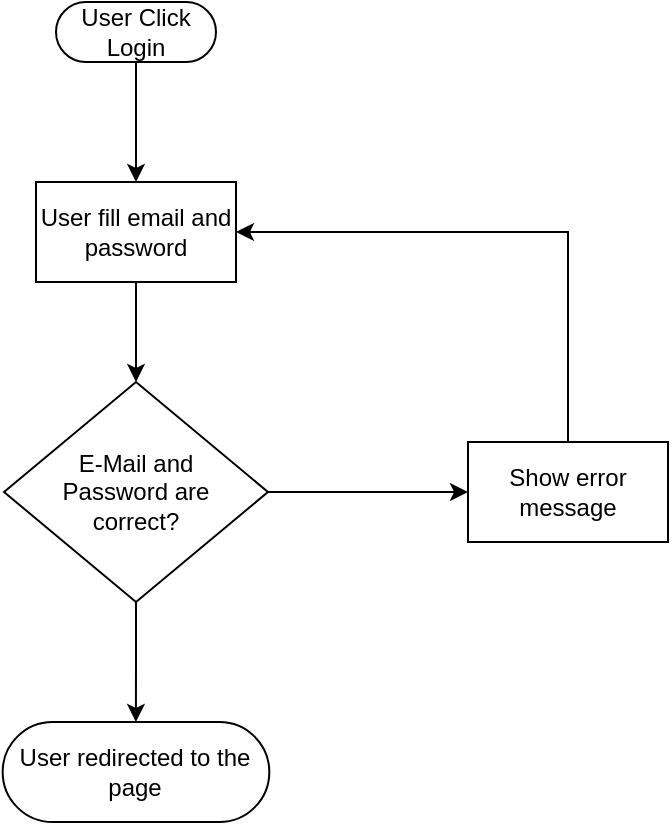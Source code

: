 <mxfile version="28.0.7">
  <diagram name="Página-1" id="TMDoCD8hCcpHIJEySzZF">
    <mxGraphModel dx="872" dy="487" grid="1" gridSize="10" guides="1" tooltips="1" connect="1" arrows="1" fold="1" page="1" pageScale="1" pageWidth="827" pageHeight="1169" math="0" shadow="0">
      <root>
        <mxCell id="0" />
        <mxCell id="1" parent="0" />
        <mxCell id="A9B5jGg0RTKYAUVAofu6-12" style="edgeStyle=orthogonalEdgeStyle;rounded=0;orthogonalLoop=1;jettySize=auto;html=1;" edge="1" parent="1" source="A9B5jGg0RTKYAUVAofu6-1" target="A9B5jGg0RTKYAUVAofu6-4">
          <mxGeometry relative="1" as="geometry" />
        </mxCell>
        <mxCell id="A9B5jGg0RTKYAUVAofu6-1" value="User Click Login" style="html=1;dashed=0;whiteSpace=wrap;shape=mxgraph.dfd.start" vertex="1" parent="1">
          <mxGeometry x="374" y="50" width="80" height="30" as="geometry" />
        </mxCell>
        <mxCell id="A9B5jGg0RTKYAUVAofu6-3" value="User redirected to the page" style="html=1;dashed=0;whiteSpace=wrap;shape=mxgraph.dfd.start" vertex="1" parent="1">
          <mxGeometry x="347.33" y="410" width="133.33" height="50" as="geometry" />
        </mxCell>
        <mxCell id="A9B5jGg0RTKYAUVAofu6-11" style="edgeStyle=orthogonalEdgeStyle;rounded=0;orthogonalLoop=1;jettySize=auto;html=1;" edge="1" parent="1" source="A9B5jGg0RTKYAUVAofu6-4" target="A9B5jGg0RTKYAUVAofu6-5">
          <mxGeometry relative="1" as="geometry" />
        </mxCell>
        <mxCell id="A9B5jGg0RTKYAUVAofu6-4" value="&lt;div&gt;User fill email and password&lt;/div&gt;" style="html=1;dashed=0;whiteSpace=wrap;" vertex="1" parent="1">
          <mxGeometry x="364" y="140" width="100" height="50" as="geometry" />
        </mxCell>
        <mxCell id="A9B5jGg0RTKYAUVAofu6-6" style="edgeStyle=orthogonalEdgeStyle;rounded=0;orthogonalLoop=1;jettySize=auto;html=1;" edge="1" parent="1" source="A9B5jGg0RTKYAUVAofu6-5" target="A9B5jGg0RTKYAUVAofu6-3">
          <mxGeometry relative="1" as="geometry" />
        </mxCell>
        <mxCell id="A9B5jGg0RTKYAUVAofu6-9" style="edgeStyle=orthogonalEdgeStyle;rounded=0;orthogonalLoop=1;jettySize=auto;html=1;" edge="1" parent="1" source="A9B5jGg0RTKYAUVAofu6-5" target="A9B5jGg0RTKYAUVAofu6-8">
          <mxGeometry relative="1" as="geometry" />
        </mxCell>
        <mxCell id="A9B5jGg0RTKYAUVAofu6-5" value="&lt;div&gt;E-Mail and&lt;/div&gt;&lt;div&gt;&amp;nbsp;Password are&amp;nbsp;&lt;/div&gt;&lt;div&gt;correct?&lt;/div&gt;" style="shape=rhombus;html=1;dashed=0;whiteSpace=wrap;perimeter=rhombusPerimeter;" vertex="1" parent="1">
          <mxGeometry x="348" y="240" width="132" height="110" as="geometry" />
        </mxCell>
        <mxCell id="A9B5jGg0RTKYAUVAofu6-10" style="edgeStyle=orthogonalEdgeStyle;rounded=0;orthogonalLoop=1;jettySize=auto;html=1;" edge="1" parent="1" source="A9B5jGg0RTKYAUVAofu6-8" target="A9B5jGg0RTKYAUVAofu6-4">
          <mxGeometry relative="1" as="geometry">
            <Array as="points">
              <mxPoint x="630" y="165" />
            </Array>
          </mxGeometry>
        </mxCell>
        <mxCell id="A9B5jGg0RTKYAUVAofu6-8" value="Show error message" style="html=1;dashed=0;whiteSpace=wrap;" vertex="1" parent="1">
          <mxGeometry x="580" y="270" width="100" height="50" as="geometry" />
        </mxCell>
      </root>
    </mxGraphModel>
  </diagram>
</mxfile>
